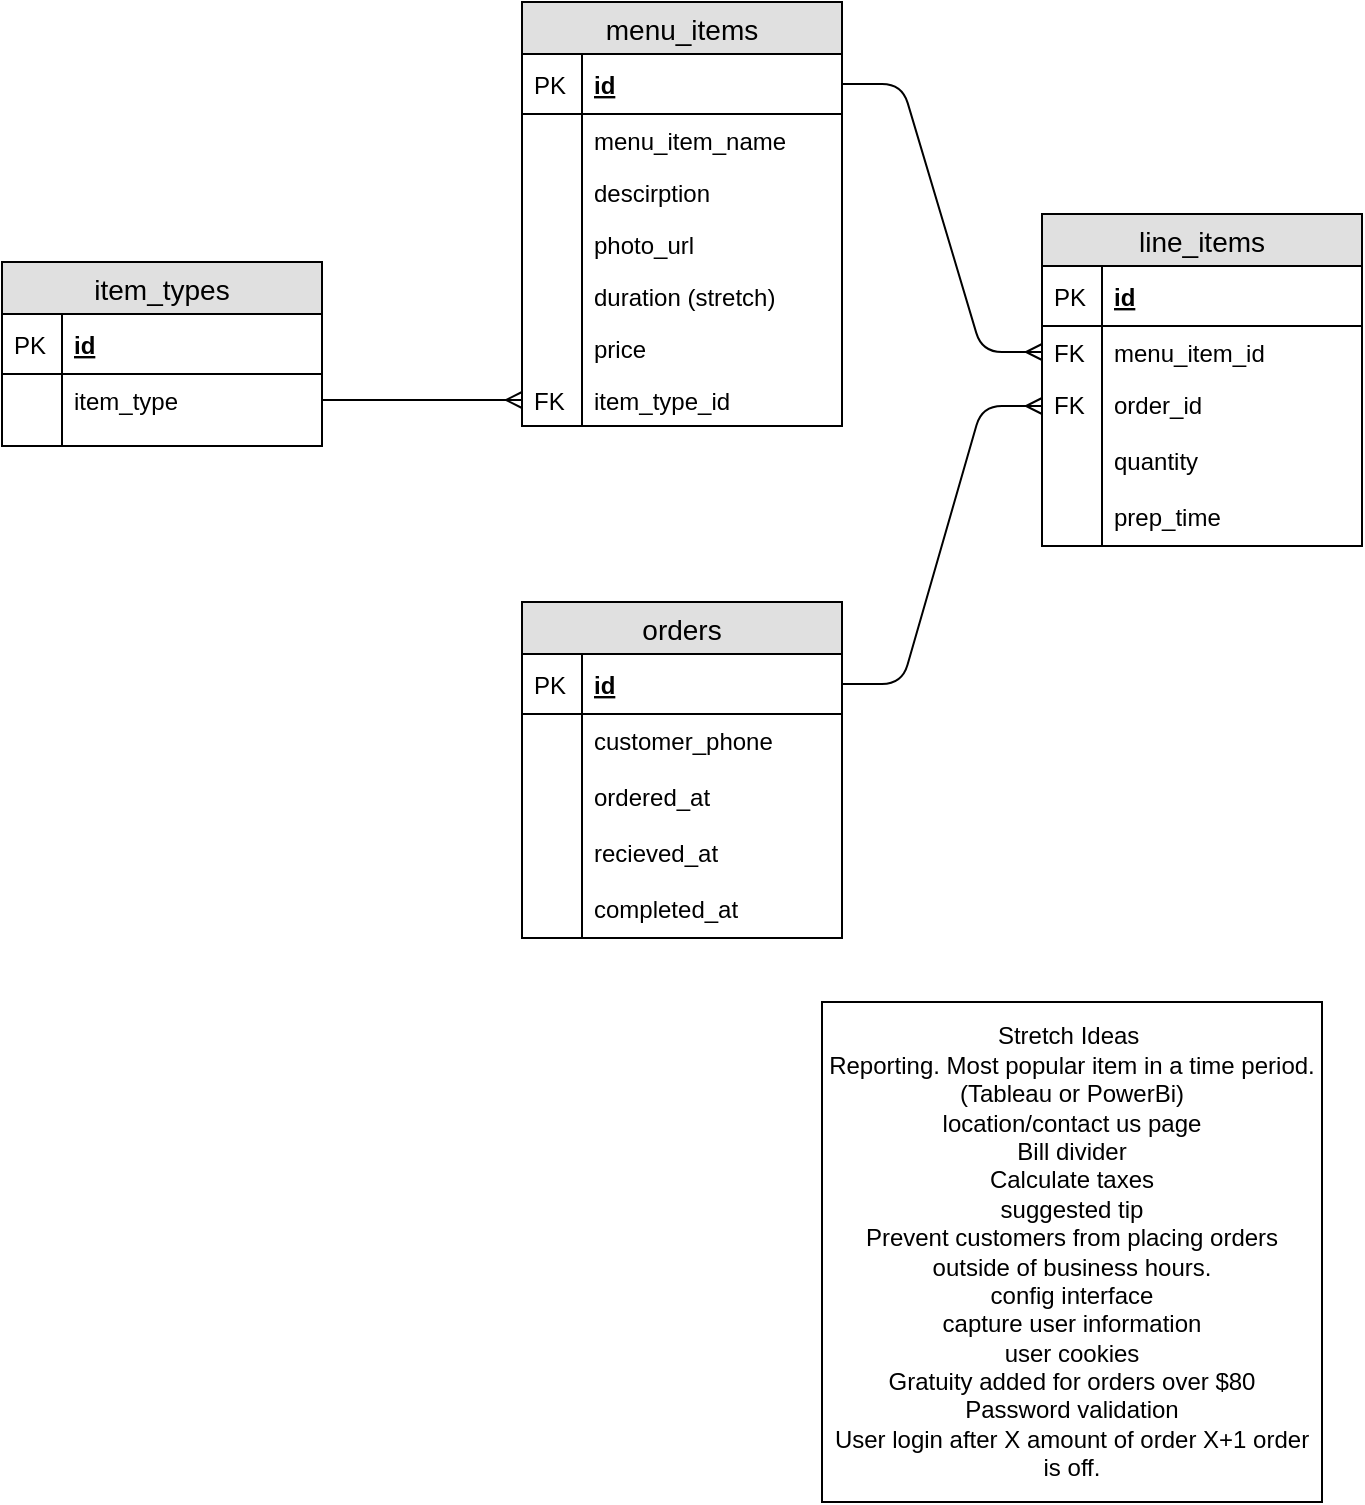 <mxfile version="12.1.7" type="github" pages="1">
  <diagram id="-5e9INOEe2Mh9xBuiZy8" name="Page-1">
    <mxGraphModel dx="1625" dy="924" grid="1" gridSize="10" guides="1" tooltips="1" connect="1" arrows="1" fold="1" page="1" pageScale="1" pageWidth="850" pageHeight="1100" math="0" shadow="0">
      <root>
        <mxCell id="0"/>
        <mxCell id="1" parent="0"/>
        <mxCell id="1_YJrsmFA2tsumIKJSaq-1" value="menu_items" style="swimlane;fontStyle=0;childLayout=stackLayout;horizontal=1;startSize=26;fillColor=#e0e0e0;horizontalStack=0;resizeParent=1;resizeParentMax=0;resizeLast=0;collapsible=1;marginBottom=0;swimlaneFillColor=#ffffff;align=center;fontSize=14;" parent="1" vertex="1">
          <mxGeometry x="390" y="140" width="160" height="212" as="geometry"/>
        </mxCell>
        <mxCell id="1_YJrsmFA2tsumIKJSaq-2" value="id" style="shape=partialRectangle;top=0;left=0;right=0;bottom=1;align=left;verticalAlign=middle;fillColor=none;spacingLeft=34;spacingRight=4;overflow=hidden;rotatable=0;points=[[0,0.5],[1,0.5]];portConstraint=eastwest;dropTarget=0;fontStyle=5;fontSize=12;" parent="1_YJrsmFA2tsumIKJSaq-1" vertex="1">
          <mxGeometry y="26" width="160" height="30" as="geometry"/>
        </mxCell>
        <mxCell id="1_YJrsmFA2tsumIKJSaq-3" value="PK" style="shape=partialRectangle;top=0;left=0;bottom=0;fillColor=none;align=left;verticalAlign=middle;spacingLeft=4;spacingRight=4;overflow=hidden;rotatable=0;points=[];portConstraint=eastwest;part=1;fontSize=12;" parent="1_YJrsmFA2tsumIKJSaq-2" vertex="1" connectable="0">
          <mxGeometry width="30" height="30" as="geometry"/>
        </mxCell>
        <mxCell id="1_YJrsmFA2tsumIKJSaq-4" value="menu_item_name" style="shape=partialRectangle;top=0;left=0;right=0;bottom=0;align=left;verticalAlign=top;fillColor=none;spacingLeft=34;spacingRight=4;overflow=hidden;rotatable=0;points=[[0,0.5],[1,0.5]];portConstraint=eastwest;dropTarget=0;fontSize=12;" parent="1_YJrsmFA2tsumIKJSaq-1" vertex="1">
          <mxGeometry y="56" width="160" height="26" as="geometry"/>
        </mxCell>
        <mxCell id="1_YJrsmFA2tsumIKJSaq-5" value="" style="shape=partialRectangle;top=0;left=0;bottom=0;fillColor=none;align=left;verticalAlign=top;spacingLeft=4;spacingRight=4;overflow=hidden;rotatable=0;points=[];portConstraint=eastwest;part=1;fontSize=12;" parent="1_YJrsmFA2tsumIKJSaq-4" vertex="1" connectable="0">
          <mxGeometry width="30" height="26" as="geometry"/>
        </mxCell>
        <mxCell id="1_YJrsmFA2tsumIKJSaq-6" value="descirption" style="shape=partialRectangle;top=0;left=0;right=0;bottom=0;align=left;verticalAlign=top;fillColor=none;spacingLeft=34;spacingRight=4;overflow=hidden;rotatable=0;points=[[0,0.5],[1,0.5]];portConstraint=eastwest;dropTarget=0;fontSize=12;" parent="1_YJrsmFA2tsumIKJSaq-1" vertex="1">
          <mxGeometry y="82" width="160" height="26" as="geometry"/>
        </mxCell>
        <mxCell id="1_YJrsmFA2tsumIKJSaq-7" value="" style="shape=partialRectangle;top=0;left=0;bottom=0;fillColor=none;align=left;verticalAlign=top;spacingLeft=4;spacingRight=4;overflow=hidden;rotatable=0;points=[];portConstraint=eastwest;part=1;fontSize=12;" parent="1_YJrsmFA2tsumIKJSaq-6" vertex="1" connectable="0">
          <mxGeometry width="30" height="26" as="geometry"/>
        </mxCell>
        <mxCell id="zoakAm1BTu9fxluWBY6p-3" value="photo_url" style="shape=partialRectangle;top=0;left=0;right=0;bottom=0;align=left;verticalAlign=top;fillColor=none;spacingLeft=34;spacingRight=4;overflow=hidden;rotatable=0;points=[[0,0.5],[1,0.5]];portConstraint=eastwest;dropTarget=0;fontSize=12;" parent="1_YJrsmFA2tsumIKJSaq-1" vertex="1">
          <mxGeometry y="108" width="160" height="26" as="geometry"/>
        </mxCell>
        <mxCell id="zoakAm1BTu9fxluWBY6p-4" value="" style="shape=partialRectangle;top=0;left=0;bottom=0;fillColor=none;align=left;verticalAlign=top;spacingLeft=4;spacingRight=4;overflow=hidden;rotatable=0;points=[];portConstraint=eastwest;part=1;fontSize=12;" parent="zoakAm1BTu9fxluWBY6p-3" vertex="1" connectable="0">
          <mxGeometry width="30" height="26" as="geometry"/>
        </mxCell>
        <mxCell id="1_YJrsmFA2tsumIKJSaq-8" value="duration (stretch)" style="shape=partialRectangle;top=0;left=0;right=0;bottom=0;align=left;verticalAlign=top;fillColor=none;spacingLeft=34;spacingRight=4;overflow=hidden;rotatable=0;points=[[0,0.5],[1,0.5]];portConstraint=eastwest;dropTarget=0;fontSize=12;" parent="1_YJrsmFA2tsumIKJSaq-1" vertex="1">
          <mxGeometry y="134" width="160" height="26" as="geometry"/>
        </mxCell>
        <mxCell id="1_YJrsmFA2tsumIKJSaq-9" value="" style="shape=partialRectangle;top=0;left=0;bottom=0;fillColor=none;align=left;verticalAlign=top;spacingLeft=4;spacingRight=4;overflow=hidden;rotatable=0;points=[];portConstraint=eastwest;part=1;fontSize=12;" parent="1_YJrsmFA2tsumIKJSaq-8" vertex="1" connectable="0">
          <mxGeometry width="30" height="26" as="geometry"/>
        </mxCell>
        <mxCell id="1_YJrsmFA2tsumIKJSaq-55" value="price" style="shape=partialRectangle;top=0;left=0;right=0;bottom=0;align=left;verticalAlign=top;fillColor=none;spacingLeft=34;spacingRight=4;overflow=hidden;rotatable=0;points=[[0,0.5],[1,0.5]];portConstraint=eastwest;dropTarget=0;fontSize=12;" parent="1_YJrsmFA2tsumIKJSaq-1" vertex="1">
          <mxGeometry y="160" width="160" height="26" as="geometry"/>
        </mxCell>
        <mxCell id="1_YJrsmFA2tsumIKJSaq-56" value="" style="shape=partialRectangle;top=0;left=0;bottom=0;fillColor=none;align=left;verticalAlign=top;spacingLeft=4;spacingRight=4;overflow=hidden;rotatable=0;points=[];portConstraint=eastwest;part=1;fontSize=12;" parent="1_YJrsmFA2tsumIKJSaq-55" vertex="1" connectable="0">
          <mxGeometry width="30" height="26" as="geometry"/>
        </mxCell>
        <mxCell id="Fd1U7vclxIZalOGxWMGZ-13" value="item_type_id" style="shape=partialRectangle;top=0;left=0;right=0;bottom=0;align=left;verticalAlign=top;fillColor=none;spacingLeft=34;spacingRight=4;overflow=hidden;rotatable=0;points=[[0,0.5],[1,0.5]];portConstraint=eastwest;dropTarget=0;fontSize=12;" vertex="1" parent="1_YJrsmFA2tsumIKJSaq-1">
          <mxGeometry y="186" width="160" height="26" as="geometry"/>
        </mxCell>
        <mxCell id="Fd1U7vclxIZalOGxWMGZ-14" value="FK" style="shape=partialRectangle;top=0;left=0;bottom=0;fillColor=none;align=left;verticalAlign=top;spacingLeft=4;spacingRight=4;overflow=hidden;rotatable=0;points=[];portConstraint=eastwest;part=1;fontSize=12;" vertex="1" connectable="0" parent="Fd1U7vclxIZalOGxWMGZ-13">
          <mxGeometry width="30" height="26" as="geometry"/>
        </mxCell>
        <mxCell id="1_YJrsmFA2tsumIKJSaq-12" value="line_items" style="swimlane;fontStyle=0;childLayout=stackLayout;horizontal=1;startSize=26;fillColor=#e0e0e0;horizontalStack=0;resizeParent=1;resizeParentMax=0;resizeLast=0;collapsible=1;marginBottom=0;swimlaneFillColor=#ffffff;align=center;fontSize=14;" parent="1" vertex="1">
          <mxGeometry x="650" y="246" width="160" height="166" as="geometry"/>
        </mxCell>
        <mxCell id="1_YJrsmFA2tsumIKJSaq-13" value="id" style="shape=partialRectangle;top=0;left=0;right=0;bottom=1;align=left;verticalAlign=middle;fillColor=none;spacingLeft=34;spacingRight=4;overflow=hidden;rotatable=0;points=[[0,0.5],[1,0.5]];portConstraint=eastwest;dropTarget=0;fontStyle=5;fontSize=12;" parent="1_YJrsmFA2tsumIKJSaq-12" vertex="1">
          <mxGeometry y="26" width="160" height="30" as="geometry"/>
        </mxCell>
        <mxCell id="1_YJrsmFA2tsumIKJSaq-14" value="PK" style="shape=partialRectangle;top=0;left=0;bottom=0;fillColor=none;align=left;verticalAlign=middle;spacingLeft=4;spacingRight=4;overflow=hidden;rotatable=0;points=[];portConstraint=eastwest;part=1;fontSize=12;" parent="1_YJrsmFA2tsumIKJSaq-13" vertex="1" connectable="0">
          <mxGeometry width="30" height="30" as="geometry"/>
        </mxCell>
        <mxCell id="1_YJrsmFA2tsumIKJSaq-15" value="menu_item_id" style="shape=partialRectangle;top=0;left=0;right=0;bottom=0;align=left;verticalAlign=top;fillColor=none;spacingLeft=34;spacingRight=4;overflow=hidden;rotatable=0;points=[[0,0.5],[1,0.5]];portConstraint=eastwest;dropTarget=0;fontSize=12;" parent="1_YJrsmFA2tsumIKJSaq-12" vertex="1">
          <mxGeometry y="56" width="160" height="26" as="geometry"/>
        </mxCell>
        <mxCell id="1_YJrsmFA2tsumIKJSaq-16" value="FK" style="shape=partialRectangle;top=0;left=0;bottom=0;fillColor=none;align=left;verticalAlign=top;spacingLeft=4;spacingRight=4;overflow=hidden;rotatable=0;points=[];portConstraint=eastwest;part=1;fontSize=12;" parent="1_YJrsmFA2tsumIKJSaq-15" vertex="1" connectable="0">
          <mxGeometry width="30" height="26" as="geometry"/>
        </mxCell>
        <mxCell id="1_YJrsmFA2tsumIKJSaq-17" value="order_id" style="shape=partialRectangle;top=0;left=0;right=0;bottom=0;align=left;verticalAlign=top;fillColor=none;spacingLeft=34;spacingRight=4;overflow=hidden;rotatable=0;points=[[0,0.5],[1,0.5]];portConstraint=eastwest;dropTarget=0;fontSize=12;" parent="1_YJrsmFA2tsumIKJSaq-12" vertex="1">
          <mxGeometry y="82" width="160" height="28" as="geometry"/>
        </mxCell>
        <mxCell id="1_YJrsmFA2tsumIKJSaq-18" value="FK" style="shape=partialRectangle;top=0;left=0;bottom=0;fillColor=none;align=left;verticalAlign=top;spacingLeft=4;spacingRight=4;overflow=hidden;rotatable=0;points=[];portConstraint=eastwest;part=1;fontSize=12;" parent="1_YJrsmFA2tsumIKJSaq-17" vertex="1" connectable="0">
          <mxGeometry width="30" height="28" as="geometry"/>
        </mxCell>
        <mxCell id="1_YJrsmFA2tsumIKJSaq-57" value="quantity" style="shape=partialRectangle;top=0;left=0;right=0;bottom=0;align=left;verticalAlign=top;fillColor=none;spacingLeft=34;spacingRight=4;overflow=hidden;rotatable=0;points=[[0,0.5],[1,0.5]];portConstraint=eastwest;dropTarget=0;fontSize=12;" parent="1_YJrsmFA2tsumIKJSaq-12" vertex="1">
          <mxGeometry y="110" width="160" height="28" as="geometry"/>
        </mxCell>
        <mxCell id="1_YJrsmFA2tsumIKJSaq-58" value="" style="shape=partialRectangle;top=0;left=0;bottom=0;fillColor=none;align=left;verticalAlign=top;spacingLeft=4;spacingRight=4;overflow=hidden;rotatable=0;points=[];portConstraint=eastwest;part=1;fontSize=12;" parent="1_YJrsmFA2tsumIKJSaq-57" vertex="1" connectable="0">
          <mxGeometry width="30" height="28" as="geometry"/>
        </mxCell>
        <mxCell id="Fd1U7vclxIZalOGxWMGZ-18" value="prep_time" style="shape=partialRectangle;top=0;left=0;right=0;bottom=0;align=left;verticalAlign=top;fillColor=none;spacingLeft=34;spacingRight=4;overflow=hidden;rotatable=0;points=[[0,0.5],[1,0.5]];portConstraint=eastwest;dropTarget=0;fontSize=12;" vertex="1" parent="1_YJrsmFA2tsumIKJSaq-12">
          <mxGeometry y="138" width="160" height="28" as="geometry"/>
        </mxCell>
        <mxCell id="Fd1U7vclxIZalOGxWMGZ-19" value="" style="shape=partialRectangle;top=0;left=0;bottom=0;fillColor=none;align=left;verticalAlign=top;spacingLeft=4;spacingRight=4;overflow=hidden;rotatable=0;points=[];portConstraint=eastwest;part=1;fontSize=12;" vertex="1" connectable="0" parent="Fd1U7vclxIZalOGxWMGZ-18">
          <mxGeometry width="30" height="28" as="geometry"/>
        </mxCell>
        <mxCell id="1_YJrsmFA2tsumIKJSaq-23" value="" style="edgeStyle=entityRelationEdgeStyle;fontSize=12;html=1;endArrow=ERmany;entryX=0;entryY=0.5;entryDx=0;entryDy=0;exitX=1;exitY=0.5;exitDx=0;exitDy=0;" parent="1" source="1_YJrsmFA2tsumIKJSaq-2" target="1_YJrsmFA2tsumIKJSaq-15" edge="1">
          <mxGeometry width="100" height="100" relative="1" as="geometry">
            <mxPoint x="10" y="400" as="sourcePoint"/>
            <mxPoint x="110" y="300" as="targetPoint"/>
          </mxGeometry>
        </mxCell>
        <mxCell id="1_YJrsmFA2tsumIKJSaq-48" value="Stretch Ideas&amp;nbsp;&lt;br&gt;Reporting. Most popular item in a time period. (Tableau or PowerBi)&lt;br&gt;location/contact us page&lt;br&gt;Bill divider&lt;br&gt;Calculate taxes&lt;br&gt;suggested tip&lt;br&gt;Prevent customers from placing orders outside of business hours.&lt;br&gt;config interface&lt;br&gt;capture user information&lt;br&gt;user cookies&lt;br&gt;Gratuity added for orders over $80&lt;br&gt;Password validation&lt;br&gt;User login after X amount of order X+1 order is off." style="whiteSpace=wrap;html=1;aspect=fixed;" parent="1" vertex="1">
          <mxGeometry x="540" y="640" width="250" height="250" as="geometry"/>
        </mxCell>
        <mxCell id="1_YJrsmFA2tsumIKJSaq-59" value="orders" style="swimlane;fontStyle=0;childLayout=stackLayout;horizontal=1;startSize=26;fillColor=#e0e0e0;horizontalStack=0;resizeParent=1;resizeParentMax=0;resizeLast=0;collapsible=1;marginBottom=0;swimlaneFillColor=#ffffff;align=center;fontSize=14;" parent="1" vertex="1">
          <mxGeometry x="390" y="440" width="160" height="168" as="geometry"/>
        </mxCell>
        <mxCell id="1_YJrsmFA2tsumIKJSaq-60" value="id" style="shape=partialRectangle;top=0;left=0;right=0;bottom=1;align=left;verticalAlign=middle;fillColor=none;spacingLeft=34;spacingRight=4;overflow=hidden;rotatable=0;points=[[0,0.5],[1,0.5]];portConstraint=eastwest;dropTarget=0;fontStyle=5;fontSize=12;" parent="1_YJrsmFA2tsumIKJSaq-59" vertex="1">
          <mxGeometry y="26" width="160" height="30" as="geometry"/>
        </mxCell>
        <mxCell id="1_YJrsmFA2tsumIKJSaq-61" value="PK" style="shape=partialRectangle;top=0;left=0;bottom=0;fillColor=none;align=left;verticalAlign=middle;spacingLeft=4;spacingRight=4;overflow=hidden;rotatable=0;points=[];portConstraint=eastwest;part=1;fontSize=12;" parent="1_YJrsmFA2tsumIKJSaq-60" vertex="1" connectable="0">
          <mxGeometry width="30" height="30" as="geometry"/>
        </mxCell>
        <mxCell id="1_YJrsmFA2tsumIKJSaq-70" value="customer_phone" style="shape=partialRectangle;top=0;left=0;right=0;bottom=0;align=left;verticalAlign=top;fillColor=none;spacingLeft=34;spacingRight=4;overflow=hidden;rotatable=0;points=[[0,0.5],[1,0.5]];portConstraint=eastwest;dropTarget=0;fontSize=12;" parent="1_YJrsmFA2tsumIKJSaq-59" vertex="1">
          <mxGeometry y="56" width="160" height="28" as="geometry"/>
        </mxCell>
        <mxCell id="1_YJrsmFA2tsumIKJSaq-71" value="" style="shape=partialRectangle;top=0;left=0;bottom=0;fillColor=none;align=left;verticalAlign=top;spacingLeft=4;spacingRight=4;overflow=hidden;rotatable=0;points=[];portConstraint=eastwest;part=1;fontSize=12;" parent="1_YJrsmFA2tsumIKJSaq-70" vertex="1" connectable="0">
          <mxGeometry width="30" height="28" as="geometry"/>
        </mxCell>
        <mxCell id="1_YJrsmFA2tsumIKJSaq-74" value="ordered_at" style="shape=partialRectangle;top=0;left=0;right=0;bottom=0;align=left;verticalAlign=top;fillColor=none;spacingLeft=34;spacingRight=4;overflow=hidden;rotatable=0;points=[[0,0.5],[1,0.5]];portConstraint=eastwest;dropTarget=0;fontSize=12;" parent="1_YJrsmFA2tsumIKJSaq-59" vertex="1">
          <mxGeometry y="84" width="160" height="28" as="geometry"/>
        </mxCell>
        <mxCell id="1_YJrsmFA2tsumIKJSaq-75" value="" style="shape=partialRectangle;top=0;left=0;bottom=0;fillColor=none;align=left;verticalAlign=top;spacingLeft=4;spacingRight=4;overflow=hidden;rotatable=0;points=[];portConstraint=eastwest;part=1;fontSize=12;" parent="1_YJrsmFA2tsumIKJSaq-74" vertex="1" connectable="0">
          <mxGeometry width="30" height="28" as="geometry"/>
        </mxCell>
        <mxCell id="1_YJrsmFA2tsumIKJSaq-76" value="recieved_at" style="shape=partialRectangle;top=0;left=0;right=0;bottom=0;align=left;verticalAlign=top;fillColor=none;spacingLeft=34;spacingRight=4;overflow=hidden;rotatable=0;points=[[0,0.5],[1,0.5]];portConstraint=eastwest;dropTarget=0;fontSize=12;" parent="1_YJrsmFA2tsumIKJSaq-59" vertex="1">
          <mxGeometry y="112" width="160" height="28" as="geometry"/>
        </mxCell>
        <mxCell id="1_YJrsmFA2tsumIKJSaq-77" value="" style="shape=partialRectangle;top=0;left=0;bottom=0;fillColor=none;align=left;verticalAlign=top;spacingLeft=4;spacingRight=4;overflow=hidden;rotatable=0;points=[];portConstraint=eastwest;part=1;fontSize=12;" parent="1_YJrsmFA2tsumIKJSaq-76" vertex="1" connectable="0">
          <mxGeometry width="30" height="28" as="geometry"/>
        </mxCell>
        <mxCell id="1_YJrsmFA2tsumIKJSaq-80" value="completed_at" style="shape=partialRectangle;top=0;left=0;right=0;bottom=0;align=left;verticalAlign=top;fillColor=none;spacingLeft=34;spacingRight=4;overflow=hidden;rotatable=0;points=[[0,0.5],[1,0.5]];portConstraint=eastwest;dropTarget=0;fontSize=12;" parent="1_YJrsmFA2tsumIKJSaq-59" vertex="1">
          <mxGeometry y="140" width="160" height="28" as="geometry"/>
        </mxCell>
        <mxCell id="1_YJrsmFA2tsumIKJSaq-81" value="" style="shape=partialRectangle;top=0;left=0;bottom=0;fillColor=none;align=left;verticalAlign=top;spacingLeft=4;spacingRight=4;overflow=hidden;rotatable=0;points=[];portConstraint=eastwest;part=1;fontSize=12;" parent="1_YJrsmFA2tsumIKJSaq-80" vertex="1" connectable="0">
          <mxGeometry width="30" height="28" as="geometry"/>
        </mxCell>
        <mxCell id="1_YJrsmFA2tsumIKJSaq-87" value="" style="edgeStyle=entityRelationEdgeStyle;fontSize=12;html=1;endArrow=ERmany;exitX=1;exitY=0.5;exitDx=0;exitDy=0;" parent="1" source="1_YJrsmFA2tsumIKJSaq-60" target="1_YJrsmFA2tsumIKJSaq-17" edge="1">
          <mxGeometry width="100" height="100" relative="1" as="geometry">
            <mxPoint x="600" y="326" as="sourcePoint"/>
            <mxPoint x="700" y="226" as="targetPoint"/>
          </mxGeometry>
        </mxCell>
        <mxCell id="Fd1U7vclxIZalOGxWMGZ-2" value="item_types" style="swimlane;fontStyle=0;childLayout=stackLayout;horizontal=1;startSize=26;fillColor=#e0e0e0;horizontalStack=0;resizeParent=1;resizeParentMax=0;resizeLast=0;collapsible=1;marginBottom=0;swimlaneFillColor=#ffffff;align=center;fontSize=14;" vertex="1" parent="1">
          <mxGeometry x="130" y="270" width="160" height="92" as="geometry"/>
        </mxCell>
        <mxCell id="Fd1U7vclxIZalOGxWMGZ-3" value="id" style="shape=partialRectangle;top=0;left=0;right=0;bottom=1;align=left;verticalAlign=middle;fillColor=none;spacingLeft=34;spacingRight=4;overflow=hidden;rotatable=0;points=[[0,0.5],[1,0.5]];portConstraint=eastwest;dropTarget=0;fontStyle=5;fontSize=12;" vertex="1" parent="Fd1U7vclxIZalOGxWMGZ-2">
          <mxGeometry y="26" width="160" height="30" as="geometry"/>
        </mxCell>
        <mxCell id="Fd1U7vclxIZalOGxWMGZ-4" value="PK" style="shape=partialRectangle;top=0;left=0;bottom=0;fillColor=none;align=left;verticalAlign=middle;spacingLeft=4;spacingRight=4;overflow=hidden;rotatable=0;points=[];portConstraint=eastwest;part=1;fontSize=12;" vertex="1" connectable="0" parent="Fd1U7vclxIZalOGxWMGZ-3">
          <mxGeometry width="30" height="30" as="geometry"/>
        </mxCell>
        <mxCell id="Fd1U7vclxIZalOGxWMGZ-5" value="item_type" style="shape=partialRectangle;top=0;left=0;right=0;bottom=0;align=left;verticalAlign=top;fillColor=none;spacingLeft=34;spacingRight=4;overflow=hidden;rotatable=0;points=[[0,0.5],[1,0.5]];portConstraint=eastwest;dropTarget=0;fontSize=12;" vertex="1" parent="Fd1U7vclxIZalOGxWMGZ-2">
          <mxGeometry y="56" width="160" height="26" as="geometry"/>
        </mxCell>
        <mxCell id="Fd1U7vclxIZalOGxWMGZ-6" value="" style="shape=partialRectangle;top=0;left=0;bottom=0;fillColor=none;align=left;verticalAlign=top;spacingLeft=4;spacingRight=4;overflow=hidden;rotatable=0;points=[];portConstraint=eastwest;part=1;fontSize=12;" vertex="1" connectable="0" parent="Fd1U7vclxIZalOGxWMGZ-5">
          <mxGeometry width="30" height="26" as="geometry"/>
        </mxCell>
        <mxCell id="Fd1U7vclxIZalOGxWMGZ-11" value="" style="shape=partialRectangle;top=0;left=0;right=0;bottom=0;align=left;verticalAlign=top;fillColor=none;spacingLeft=34;spacingRight=4;overflow=hidden;rotatable=0;points=[[0,0.5],[1,0.5]];portConstraint=eastwest;dropTarget=0;fontSize=12;" vertex="1" parent="Fd1U7vclxIZalOGxWMGZ-2">
          <mxGeometry y="82" width="160" height="10" as="geometry"/>
        </mxCell>
        <mxCell id="Fd1U7vclxIZalOGxWMGZ-12" value="" style="shape=partialRectangle;top=0;left=0;bottom=0;fillColor=none;align=left;verticalAlign=top;spacingLeft=4;spacingRight=4;overflow=hidden;rotatable=0;points=[];portConstraint=eastwest;part=1;fontSize=12;" vertex="1" connectable="0" parent="Fd1U7vclxIZalOGxWMGZ-11">
          <mxGeometry width="30" height="10" as="geometry"/>
        </mxCell>
        <mxCell id="Fd1U7vclxIZalOGxWMGZ-15" value="" style="edgeStyle=entityRelationEdgeStyle;fontSize=12;html=1;endArrow=ERmany;entryX=0;entryY=0.5;entryDx=0;entryDy=0;" edge="1" parent="1" source="Fd1U7vclxIZalOGxWMGZ-5" target="Fd1U7vclxIZalOGxWMGZ-13">
          <mxGeometry width="100" height="100" relative="1" as="geometry">
            <mxPoint x="20" y="230" as="sourcePoint"/>
            <mxPoint x="30" y="400" as="targetPoint"/>
          </mxGeometry>
        </mxCell>
      </root>
    </mxGraphModel>
  </diagram>
</mxfile>
